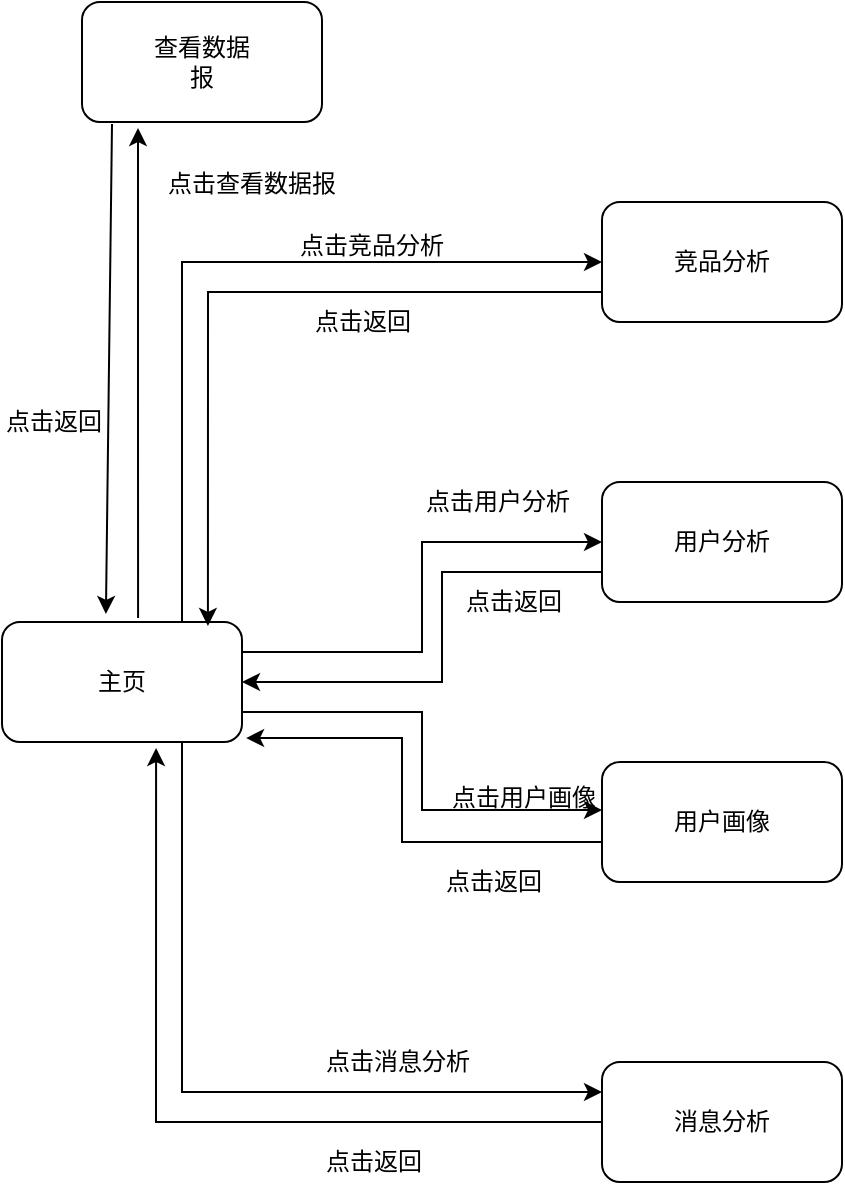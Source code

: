 <mxfile version="12.1.0" type="device" pages="1"><diagram id="WVd2R6kqAWwEGdouPvPZ" name="Page-1"><mxGraphModel dx="1102" dy="826" grid="1" gridSize="10" guides="1" tooltips="1" connect="1" arrows="1" fold="1" page="1" pageScale="1" pageWidth="827" pageHeight="1169" math="0" shadow="0"><root><mxCell id="0"/><mxCell id="1" parent="0"/><mxCell id="8RhUwTR0LlwGHHIvEviS-3" value="" style="group" vertex="1" connectable="0" parent="1"><mxGeometry x="40" y="430" width="120" height="60" as="geometry"/></mxCell><mxCell id="8RhUwTR0LlwGHHIvEviS-1" value="" style="rounded=1;whiteSpace=wrap;html=1;" vertex="1" parent="8RhUwTR0LlwGHHIvEviS-3"><mxGeometry width="120" height="60" as="geometry"/></mxCell><mxCell id="8RhUwTR0LlwGHHIvEviS-2" value="主页" style="text;html=1;strokeColor=none;fillColor=none;align=center;verticalAlign=middle;whiteSpace=wrap;rounded=0;" vertex="1" parent="8RhUwTR0LlwGHHIvEviS-3"><mxGeometry x="40" y="20" width="40" height="20" as="geometry"/></mxCell><mxCell id="8RhUwTR0LlwGHHIvEviS-7" value="" style="group" vertex="1" connectable="0" parent="1"><mxGeometry x="340" y="220" width="120" height="60" as="geometry"/></mxCell><mxCell id="8RhUwTR0LlwGHHIvEviS-5" value="" style="rounded=1;whiteSpace=wrap;html=1;" vertex="1" parent="8RhUwTR0LlwGHHIvEviS-7"><mxGeometry width="120" height="60" as="geometry"/></mxCell><mxCell id="8RhUwTR0LlwGHHIvEviS-6" value="竞品分析" style="text;html=1;strokeColor=none;fillColor=none;align=center;verticalAlign=middle;whiteSpace=wrap;rounded=0;" vertex="1" parent="8RhUwTR0LlwGHHIvEviS-7"><mxGeometry x="35" y="20" width="50" height="20" as="geometry"/></mxCell><mxCell id="8RhUwTR0LlwGHHIvEviS-10" value="" style="group" vertex="1" connectable="0" parent="1"><mxGeometry x="340" y="360" width="120" height="60" as="geometry"/></mxCell><mxCell id="8RhUwTR0LlwGHHIvEviS-8" value="" style="rounded=1;whiteSpace=wrap;html=1;" vertex="1" parent="8RhUwTR0LlwGHHIvEviS-10"><mxGeometry width="120" height="60" as="geometry"/></mxCell><mxCell id="8RhUwTR0LlwGHHIvEviS-9" value="用户分析" style="text;html=1;strokeColor=none;fillColor=none;align=center;verticalAlign=middle;whiteSpace=wrap;rounded=0;" vertex="1" parent="8RhUwTR0LlwGHHIvEviS-10"><mxGeometry x="35" y="20" width="50" height="20" as="geometry"/></mxCell><mxCell id="8RhUwTR0LlwGHHIvEviS-30" style="edgeStyle=orthogonalEdgeStyle;rounded=0;orthogonalLoop=1;jettySize=auto;html=1;exitX=0;exitY=0.75;exitDx=0;exitDy=0;entryX=1.017;entryY=0.967;entryDx=0;entryDy=0;entryPerimeter=0;" edge="1" parent="1" source="8RhUwTR0LlwGHHIvEviS-11" target="8RhUwTR0LlwGHHIvEviS-1"><mxGeometry relative="1" as="geometry"><Array as="points"><mxPoint x="340" y="540"/><mxPoint x="240" y="540"/><mxPoint x="240" y="488"/></Array></mxGeometry></mxCell><mxCell id="8RhUwTR0LlwGHHIvEviS-11" value="" style="rounded=1;whiteSpace=wrap;html=1;" vertex="1" parent="1"><mxGeometry x="340" y="500" width="120" height="60" as="geometry"/></mxCell><mxCell id="8RhUwTR0LlwGHHIvEviS-12" value="用户画像" style="text;html=1;strokeColor=none;fillColor=none;align=center;verticalAlign=middle;whiteSpace=wrap;rounded=0;" vertex="1" parent="1"><mxGeometry x="375" y="520" width="50" height="20" as="geometry"/></mxCell><mxCell id="8RhUwTR0LlwGHHIvEviS-36" style="edgeStyle=orthogonalEdgeStyle;rounded=0;orthogonalLoop=1;jettySize=auto;html=1;exitX=0;exitY=0.5;exitDx=0;exitDy=0;entryX=0.642;entryY=1.05;entryDx=0;entryDy=0;entryPerimeter=0;" edge="1" parent="1" source="8RhUwTR0LlwGHHIvEviS-13" target="8RhUwTR0LlwGHHIvEviS-1"><mxGeometry relative="1" as="geometry"><mxPoint x="120" y="500" as="targetPoint"/></mxGeometry></mxCell><mxCell id="8RhUwTR0LlwGHHIvEviS-13" value="" style="rounded=1;whiteSpace=wrap;html=1;" vertex="1" parent="1"><mxGeometry x="340" y="650" width="120" height="60" as="geometry"/></mxCell><mxCell id="8RhUwTR0LlwGHHIvEviS-14" value="消息分析" style="text;html=1;strokeColor=none;fillColor=none;align=center;verticalAlign=middle;whiteSpace=wrap;rounded=0;" vertex="1" parent="1"><mxGeometry x="375" y="670" width="50" height="20" as="geometry"/></mxCell><mxCell id="8RhUwTR0LlwGHHIvEviS-16" value="" style="group" vertex="1" connectable="0" parent="1"><mxGeometry x="80" y="120" width="120" height="60" as="geometry"/></mxCell><mxCell id="8RhUwTR0LlwGHHIvEviS-17" value="" style="rounded=1;whiteSpace=wrap;html=1;" vertex="1" parent="8RhUwTR0LlwGHHIvEviS-16"><mxGeometry width="120" height="60" as="geometry"/></mxCell><mxCell id="8RhUwTR0LlwGHHIvEviS-18" value="查看数据报" style="text;html=1;strokeColor=none;fillColor=none;align=center;verticalAlign=middle;whiteSpace=wrap;rounded=0;" vertex="1" parent="8RhUwTR0LlwGHHIvEviS-16"><mxGeometry x="35" y="20" width="50" height="20" as="geometry"/></mxCell><mxCell id="8RhUwTR0LlwGHHIvEviS-20" style="edgeStyle=orthogonalEdgeStyle;rounded=0;orthogonalLoop=1;jettySize=auto;html=1;exitX=0.75;exitY=0;exitDx=0;exitDy=0;entryX=0;entryY=0.5;entryDx=0;entryDy=0;" edge="1" parent="1" source="8RhUwTR0LlwGHHIvEviS-1" target="8RhUwTR0LlwGHHIvEviS-5"><mxGeometry relative="1" as="geometry"><mxPoint x="300" y="270" as="targetPoint"/></mxGeometry></mxCell><mxCell id="8RhUwTR0LlwGHHIvEviS-21" value="点击竞品分析" style="text;html=1;resizable=0;points=[];autosize=1;align=left;verticalAlign=top;spacingTop=-4;" vertex="1" parent="1"><mxGeometry x="187" y="232" width="90" height="20" as="geometry"/></mxCell><mxCell id="8RhUwTR0LlwGHHIvEviS-22" style="edgeStyle=orthogonalEdgeStyle;rounded=0;orthogonalLoop=1;jettySize=auto;html=1;exitX=0;exitY=0.75;exitDx=0;exitDy=0;entryX=0.858;entryY=0.033;entryDx=0;entryDy=0;entryPerimeter=0;" edge="1" parent="1" source="8RhUwTR0LlwGHHIvEviS-5" target="8RhUwTR0LlwGHHIvEviS-1"><mxGeometry relative="1" as="geometry"/></mxCell><mxCell id="8RhUwTR0LlwGHHIvEviS-24" value="点击返回" style="text;html=1;resizable=0;points=[];align=center;verticalAlign=middle;labelBackgroundColor=#ffffff;" vertex="1" connectable="0" parent="8RhUwTR0LlwGHHIvEviS-22"><mxGeometry x="-0.324" y="4" relative="1" as="geometry"><mxPoint x="3" y="11" as="offset"/></mxGeometry></mxCell><mxCell id="8RhUwTR0LlwGHHIvEviS-25" style="edgeStyle=orthogonalEdgeStyle;rounded=0;orthogonalLoop=1;jettySize=auto;html=1;exitX=1;exitY=0.25;exitDx=0;exitDy=0;entryX=0;entryY=0.5;entryDx=0;entryDy=0;" edge="1" parent="1" source="8RhUwTR0LlwGHHIvEviS-1" target="8RhUwTR0LlwGHHIvEviS-8"><mxGeometry relative="1" as="geometry"/></mxCell><mxCell id="8RhUwTR0LlwGHHIvEviS-26" value="点击用户分析" style="text;html=1;resizable=0;points=[];autosize=1;align=left;verticalAlign=top;spacingTop=-4;" vertex="1" parent="1"><mxGeometry x="250" y="360" width="90" height="20" as="geometry"/></mxCell><mxCell id="8RhUwTR0LlwGHHIvEviS-27" style="edgeStyle=orthogonalEdgeStyle;rounded=0;orthogonalLoop=1;jettySize=auto;html=1;exitX=0;exitY=0.75;exitDx=0;exitDy=0;entryX=1;entryY=0.5;entryDx=0;entryDy=0;" edge="1" parent="1" source="8RhUwTR0LlwGHHIvEviS-8" target="8RhUwTR0LlwGHHIvEviS-1"><mxGeometry relative="1" as="geometry"><mxPoint x="260" y="460" as="targetPoint"/><Array as="points"><mxPoint x="260" y="405"/><mxPoint x="260" y="460"/></Array></mxGeometry></mxCell><mxCell id="8RhUwTR0LlwGHHIvEviS-28" value="点击返回" style="text;html=1;resizable=0;points=[];autosize=1;align=left;verticalAlign=top;spacingTop=-4;" vertex="1" parent="1"><mxGeometry x="270" y="410" width="60" height="20" as="geometry"/></mxCell><mxCell id="8RhUwTR0LlwGHHIvEviS-29" style="edgeStyle=orthogonalEdgeStyle;rounded=0;orthogonalLoop=1;jettySize=auto;html=1;exitX=1;exitY=0.75;exitDx=0;exitDy=0;entryX=0;entryY=0.4;entryDx=0;entryDy=0;entryPerimeter=0;" edge="1" parent="1" source="8RhUwTR0LlwGHHIvEviS-1" target="8RhUwTR0LlwGHHIvEviS-11"><mxGeometry relative="1" as="geometry"><mxPoint x="260" y="520" as="targetPoint"/></mxGeometry></mxCell><mxCell id="8RhUwTR0LlwGHHIvEviS-31" value="点击用户画像" style="text;html=1;resizable=0;points=[];autosize=1;align=left;verticalAlign=top;spacingTop=-4;" vertex="1" parent="1"><mxGeometry x="263" y="508" width="90" height="20" as="geometry"/></mxCell><mxCell id="8RhUwTR0LlwGHHIvEviS-33" value="点击返回" style="text;html=1;resizable=0;points=[];autosize=1;align=left;verticalAlign=top;spacingTop=-4;" vertex="1" parent="1"><mxGeometry x="260" y="550" width="60" height="20" as="geometry"/></mxCell><mxCell id="8RhUwTR0LlwGHHIvEviS-34" style="edgeStyle=orthogonalEdgeStyle;rounded=0;orthogonalLoop=1;jettySize=auto;html=1;exitX=0.75;exitY=1;exitDx=0;exitDy=0;entryX=0;entryY=0.25;entryDx=0;entryDy=0;" edge="1" parent="1" source="8RhUwTR0LlwGHHIvEviS-1" target="8RhUwTR0LlwGHHIvEviS-13"><mxGeometry relative="1" as="geometry"/></mxCell><mxCell id="8RhUwTR0LlwGHHIvEviS-35" value="点击消息分析" style="text;html=1;resizable=0;points=[];autosize=1;align=left;verticalAlign=top;spacingTop=-4;" vertex="1" parent="1"><mxGeometry x="200" y="640" width="90" height="20" as="geometry"/></mxCell><mxCell id="8RhUwTR0LlwGHHIvEviS-37" value="点击返回" style="text;html=1;resizable=0;points=[];autosize=1;align=left;verticalAlign=top;spacingTop=-4;" vertex="1" parent="1"><mxGeometry x="200" y="690" width="60" height="20" as="geometry"/></mxCell><mxCell id="8RhUwTR0LlwGHHIvEviS-38" style="edgeStyle=orthogonalEdgeStyle;rounded=0;orthogonalLoop=1;jettySize=auto;html=1;exitX=0.567;exitY=-0.033;exitDx=0;exitDy=0;exitPerimeter=0;" edge="1" parent="1" source="8RhUwTR0LlwGHHIvEviS-1"><mxGeometry relative="1" as="geometry"><mxPoint x="108" y="183" as="targetPoint"/></mxGeometry></mxCell><mxCell id="8RhUwTR0LlwGHHIvEviS-39" value="点击查看数据报" style="text;html=1;resizable=0;points=[];autosize=1;align=left;verticalAlign=top;spacingTop=-4;" vertex="1" parent="1"><mxGeometry x="121" y="201" width="100" height="20" as="geometry"/></mxCell><mxCell id="8RhUwTR0LlwGHHIvEviS-40" value="" style="endArrow=classic;html=1;exitX=0.125;exitY=1.017;exitDx=0;exitDy=0;exitPerimeter=0;entryX=0.433;entryY=-0.067;entryDx=0;entryDy=0;entryPerimeter=0;" edge="1" parent="1" source="8RhUwTR0LlwGHHIvEviS-17" target="8RhUwTR0LlwGHHIvEviS-1"><mxGeometry width="50" height="50" relative="1" as="geometry"><mxPoint x="40" y="280" as="sourcePoint"/><mxPoint x="90" y="230" as="targetPoint"/></mxGeometry></mxCell><mxCell id="8RhUwTR0LlwGHHIvEviS-41" value="点击返回" style="text;html=1;resizable=0;points=[];autosize=1;align=left;verticalAlign=top;spacingTop=-4;" vertex="1" parent="1"><mxGeometry x="40" y="320" width="60" height="20" as="geometry"/></mxCell></root></mxGraphModel></diagram></mxfile>